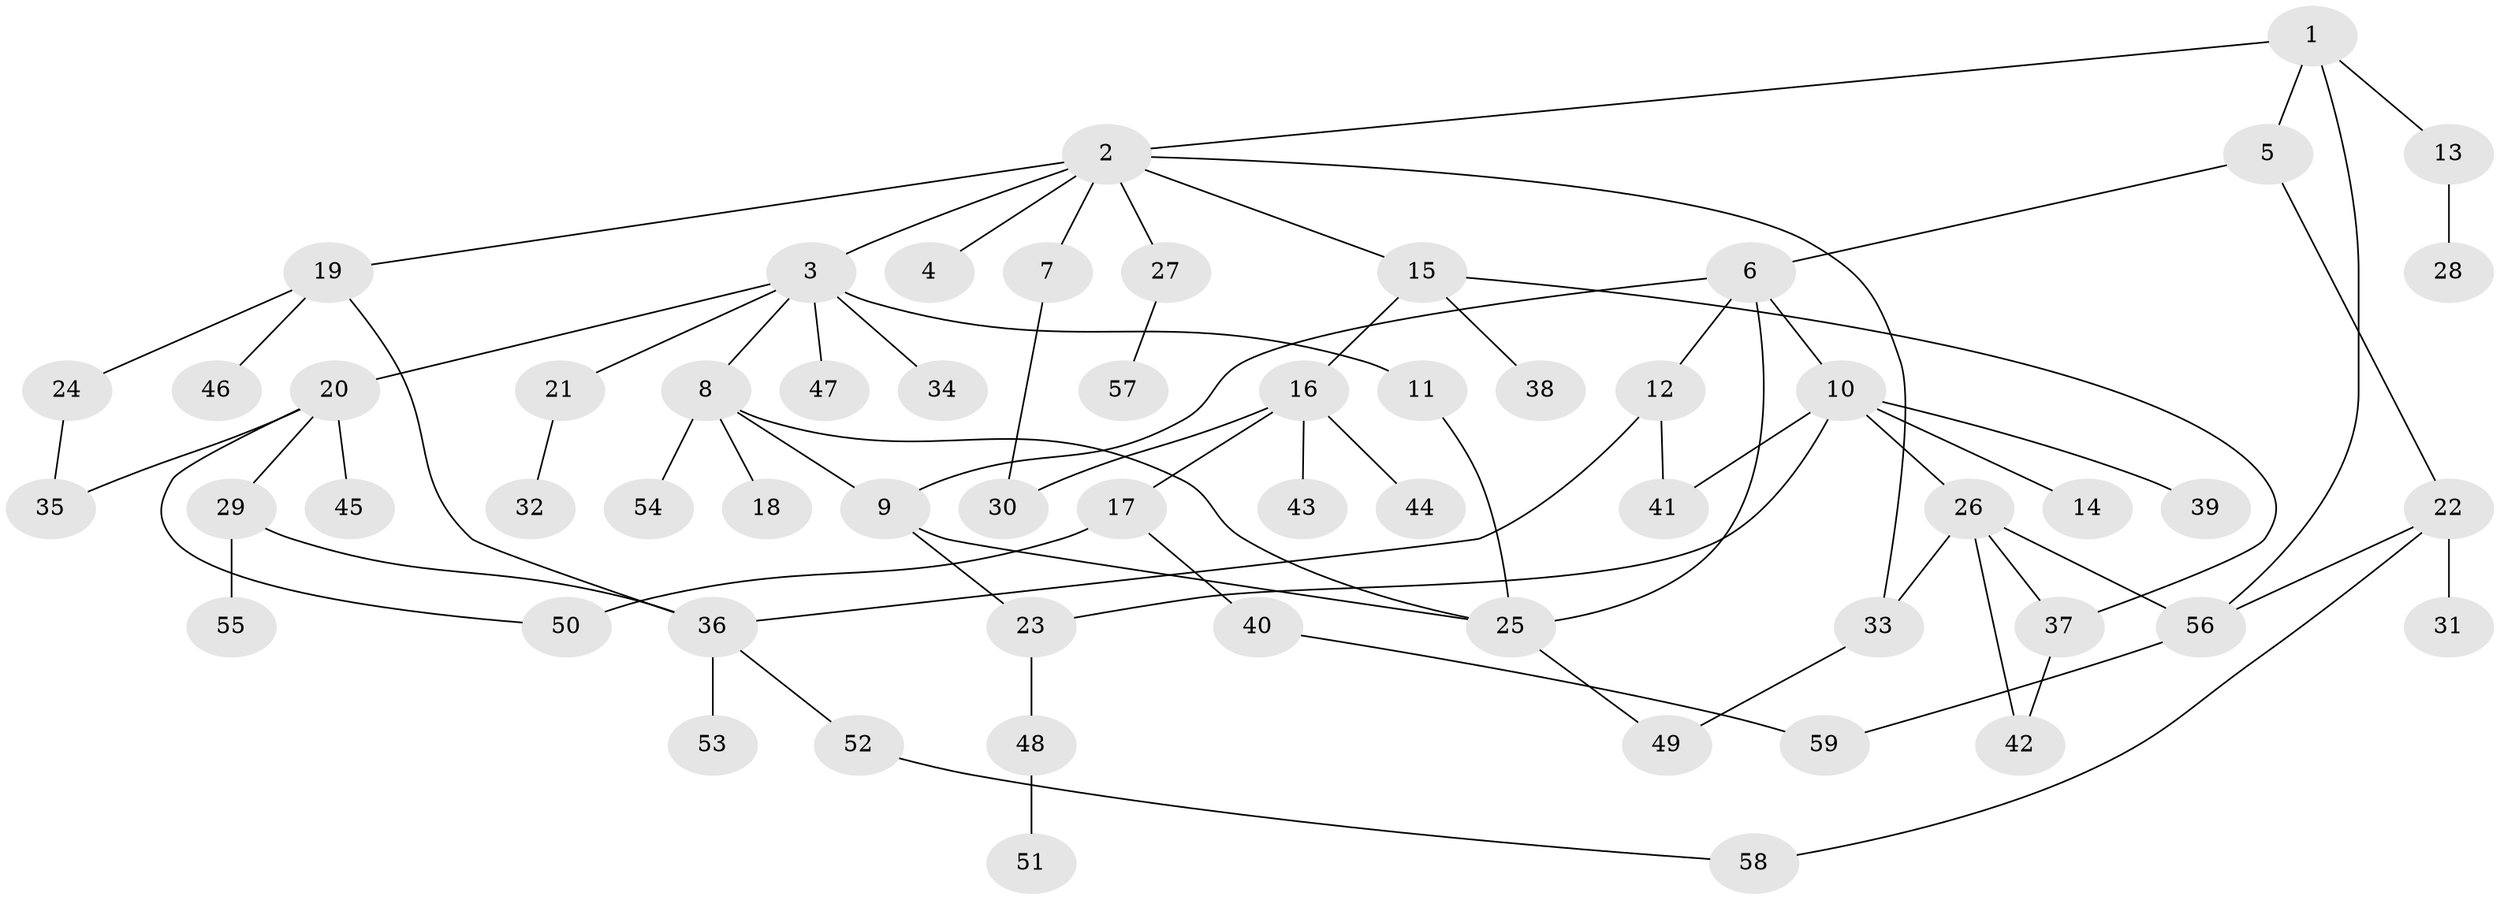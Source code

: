 // coarse degree distribution, {4: 0.13513513513513514, 13: 0.02702702702702703, 1: 0.35135135135135137, 6: 0.02702702702702703, 2: 0.1891891891891892, 5: 0.10810810810810811, 3: 0.16216216216216217}
// Generated by graph-tools (version 1.1) at 2025/41/03/06/25 10:41:26]
// undirected, 59 vertices, 77 edges
graph export_dot {
graph [start="1"]
  node [color=gray90,style=filled];
  1;
  2;
  3;
  4;
  5;
  6;
  7;
  8;
  9;
  10;
  11;
  12;
  13;
  14;
  15;
  16;
  17;
  18;
  19;
  20;
  21;
  22;
  23;
  24;
  25;
  26;
  27;
  28;
  29;
  30;
  31;
  32;
  33;
  34;
  35;
  36;
  37;
  38;
  39;
  40;
  41;
  42;
  43;
  44;
  45;
  46;
  47;
  48;
  49;
  50;
  51;
  52;
  53;
  54;
  55;
  56;
  57;
  58;
  59;
  1 -- 2;
  1 -- 5;
  1 -- 13;
  1 -- 56;
  2 -- 3;
  2 -- 4;
  2 -- 7;
  2 -- 15;
  2 -- 19;
  2 -- 27;
  2 -- 33;
  3 -- 8;
  3 -- 11;
  3 -- 20;
  3 -- 21;
  3 -- 34;
  3 -- 47;
  5 -- 6;
  5 -- 22;
  6 -- 10;
  6 -- 12;
  6 -- 9;
  6 -- 25;
  7 -- 30;
  8 -- 9;
  8 -- 18;
  8 -- 25;
  8 -- 54;
  9 -- 23;
  9 -- 25;
  10 -- 14;
  10 -- 26;
  10 -- 39;
  10 -- 41;
  10 -- 23;
  11 -- 25;
  12 -- 36;
  12 -- 41;
  13 -- 28;
  15 -- 16;
  15 -- 38;
  15 -- 37;
  16 -- 17;
  16 -- 43;
  16 -- 44;
  16 -- 30;
  17 -- 40;
  17 -- 50;
  19 -- 24;
  19 -- 46;
  19 -- 36;
  20 -- 29;
  20 -- 45;
  20 -- 50;
  20 -- 35;
  21 -- 32;
  22 -- 31;
  22 -- 56;
  22 -- 58;
  23 -- 48;
  24 -- 35;
  25 -- 49;
  26 -- 33;
  26 -- 37;
  26 -- 42;
  26 -- 56;
  27 -- 57;
  29 -- 55;
  29 -- 36;
  33 -- 49;
  36 -- 52;
  36 -- 53;
  37 -- 42;
  40 -- 59;
  48 -- 51;
  52 -- 58;
  56 -- 59;
}

